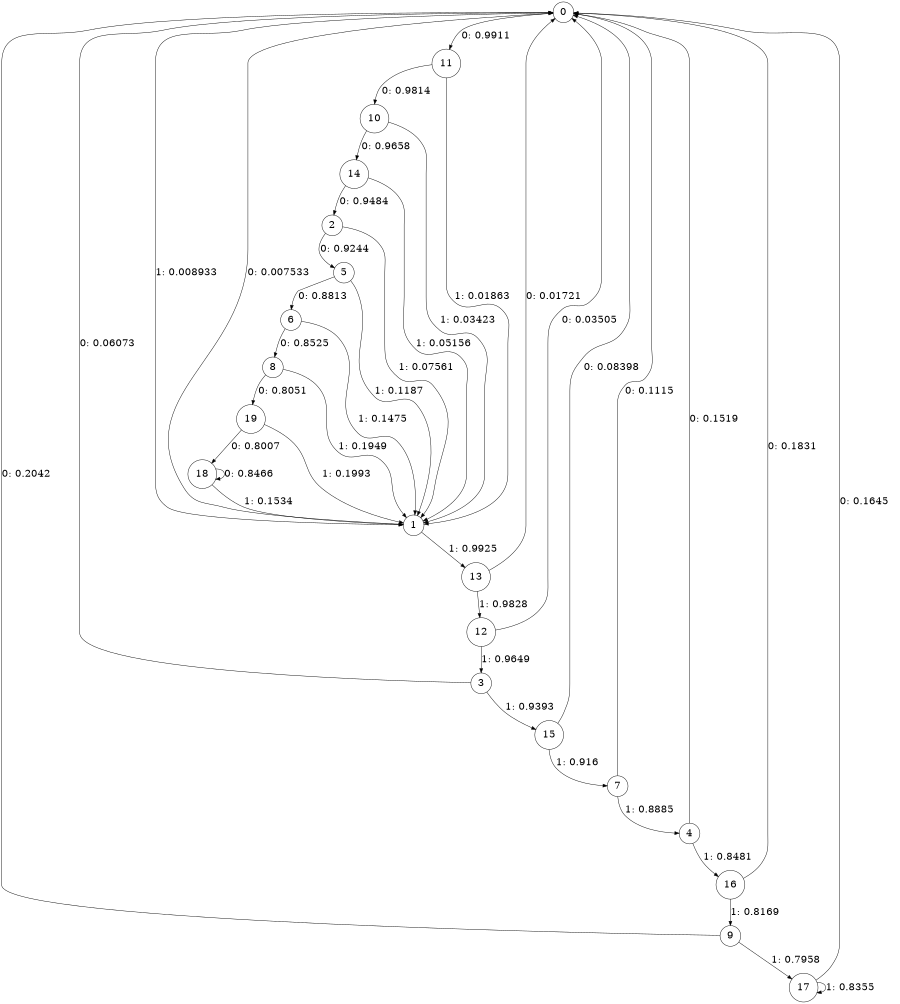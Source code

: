 digraph "ch2_random_source_L10" {
size = "6,8.5";
ratio = "fill";
node [shape = circle];
node [fontsize = 24];
edge [fontsize = 24];
0 -> 11 [label = "0: 0.9911   "];
0 -> 1 [label = "1: 0.008933  "];
1 -> 0 [label = "0: 0.007533  "];
1 -> 13 [label = "1: 0.9925   "];
2 -> 5 [label = "0: 0.9244   "];
2 -> 1 [label = "1: 0.07561  "];
3 -> 0 [label = "0: 0.06073  "];
3 -> 15 [label = "1: 0.9393   "];
4 -> 0 [label = "0: 0.1519   "];
4 -> 16 [label = "1: 0.8481   "];
5 -> 6 [label = "0: 0.8813   "];
5 -> 1 [label = "1: 0.1187   "];
6 -> 8 [label = "0: 0.8525   "];
6 -> 1 [label = "1: 0.1475   "];
7 -> 0 [label = "0: 0.1115   "];
7 -> 4 [label = "1: 0.8885   "];
8 -> 19 [label = "0: 0.8051   "];
8 -> 1 [label = "1: 0.1949   "];
9 -> 0 [label = "0: 0.2042   "];
9 -> 17 [label = "1: 0.7958   "];
10 -> 14 [label = "0: 0.9658   "];
10 -> 1 [label = "1: 0.03423  "];
11 -> 10 [label = "0: 0.9814   "];
11 -> 1 [label = "1: 0.01863  "];
12 -> 0 [label = "0: 0.03505  "];
12 -> 3 [label = "1: 0.9649   "];
13 -> 0 [label = "0: 0.01721  "];
13 -> 12 [label = "1: 0.9828   "];
14 -> 2 [label = "0: 0.9484   "];
14 -> 1 [label = "1: 0.05156  "];
15 -> 0 [label = "0: 0.08398  "];
15 -> 7 [label = "1: 0.916    "];
16 -> 0 [label = "0: 0.1831   "];
16 -> 9 [label = "1: 0.8169   "];
17 -> 0 [label = "0: 0.1645   "];
17 -> 17 [label = "1: 0.8355   "];
18 -> 18 [label = "0: 0.8466   "];
18 -> 1 [label = "1: 0.1534   "];
19 -> 18 [label = "0: 0.8007   "];
19 -> 1 [label = "1: 0.1993   "];
}